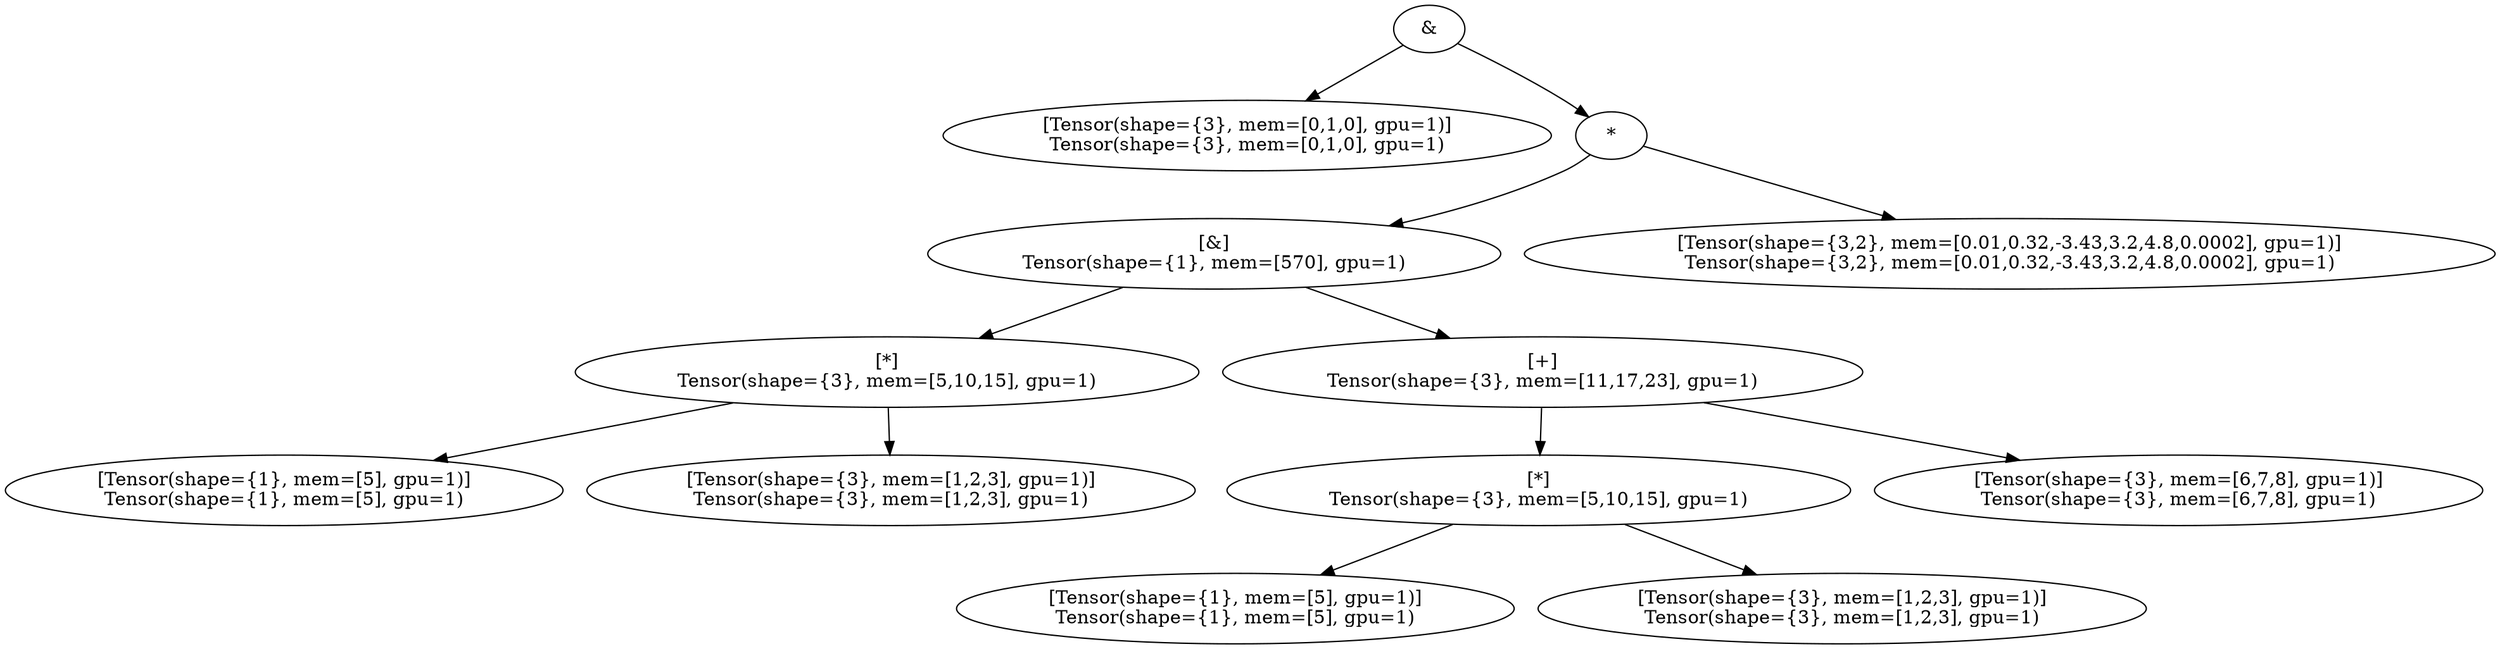 digraph G {
MATMUL_Output_09Ruk[label="&"]
TENSOR_MATMUL_Output_09Ruk_1M5Ji[label="[Tensor(shape={3}, mem=[0,1,0], gpu=1)]\nTensor(shape={3}, mem=[0,1,0], gpu=1)"]
MATMUL_Output_09Ruk -> TENSOR_MATMUL_Output_09Ruk_1M5Ji
MUL_MATMUL_Output_09Ruk_1sdi9[label="*"]
MATMUL_Output_09Ruk -> MUL_MATMUL_Output_09Ruk_1sdi9
MATMUL_MUL_MATMUL_Output_09Ruk_1sdi9_2ZOCg[label="[&]\nTensor(shape={1}, mem=[570], gpu=1)"]
MUL_MATMUL_Output_09Ruk_1sdi9 -> MATMUL_MUL_MATMUL_Output_09Ruk_1sdi9_2ZOCg
MUL_MATMUL_MUL_MATMUL_Output_09Ruk_1sdi9_2ZOCg_3Lh83[label="[*]\nTensor(shape={3}, mem=[5,10,15], gpu=1)"]
MATMUL_MUL_MATMUL_Output_09Ruk_1sdi9_2ZOCg -> MUL_MATMUL_MUL_MATMUL_Output_09Ruk_1sdi9_2ZOCg_3Lh83
TENSOR_MUL_MATMUL_MUL_MATMUL_Output_09Ruk_1sdi9_2ZOCg_3Lh83_4xukO[label="[Tensor(shape={1}, mem=[5], gpu=1)]\nTensor(shape={1}, mem=[5], gpu=1)"]
MUL_MATMUL_MUL_MATMUL_Output_09Ruk_1sdi9_2ZOCg_3Lh83 -> TENSOR_MUL_MATMUL_MUL_MATMUL_Output_09Ruk_1sdi9_2ZOCg_3Lh83_4xukO
TENSOR_MUL_MATMUL_MUL_MATMUL_Output_09Ruk_1sdi9_2ZOCg_3Lh83_4WetS[label="[Tensor(shape={3}, mem=[1,2,3], gpu=1)]\nTensor(shape={3}, mem=[1,2,3], gpu=1)"]
MUL_MATMUL_MUL_MATMUL_Output_09Ruk_1sdi9_2ZOCg_3Lh83 -> TENSOR_MUL_MATMUL_MUL_MATMUL_Output_09Ruk_1sdi9_2ZOCg_3Lh83_4WetS
PLUS_MATMUL_MUL_MATMUL_Output_09Ruk_1sdi9_2ZOCg_3oyg4[label="[+]\nTensor(shape={3}, mem=[11,17,23], gpu=1)"]
MATMUL_MUL_MATMUL_Output_09Ruk_1sdi9_2ZOCg -> PLUS_MATMUL_MUL_MATMUL_Output_09Ruk_1sdi9_2ZOCg_3oyg4
MUL_PLUS_MATMUL_MUL_MATMUL_Output_09Ruk_1sdi9_2ZOCg_3oyg4_4fFqa[label="[*]\nTensor(shape={3}, mem=[5,10,15], gpu=1)"]
PLUS_MATMUL_MUL_MATMUL_Output_09Ruk_1sdi9_2ZOCg_3oyg4 -> MUL_PLUS_MATMUL_MUL_MATMUL_Output_09Ruk_1sdi9_2ZOCg_3oyg4_4fFqa
TENSOR_MUL_PLUS_MATMUL_MUL_MATMUL_Output_09Ruk_1sdi9_2ZOCg_3oyg4_4fFqa_5kY57[label="[Tensor(shape={1}, mem=[5], gpu=1)]\nTensor(shape={1}, mem=[5], gpu=1)"]
MUL_PLUS_MATMUL_MUL_MATMUL_Output_09Ruk_1sdi9_2ZOCg_3oyg4_4fFqa -> TENSOR_MUL_PLUS_MATMUL_MUL_MATMUL_Output_09Ruk_1sdi9_2ZOCg_3oyg4_4fFqa_5kY57
TENSOR_MUL_PLUS_MATMUL_MUL_MATMUL_Output_09Ruk_1sdi9_2ZOCg_3oyg4_4fFqa_5gY9T[label="[Tensor(shape={3}, mem=[1,2,3], gpu=1)]\nTensor(shape={3}, mem=[1,2,3], gpu=1)"]
MUL_PLUS_MATMUL_MUL_MATMUL_Output_09Ruk_1sdi9_2ZOCg_3oyg4_4fFqa -> TENSOR_MUL_PLUS_MATMUL_MUL_MATMUL_Output_09Ruk_1sdi9_2ZOCg_3oyg4_4fFqa_5gY9T
TENSOR_PLUS_MATMUL_MUL_MATMUL_Output_09Ruk_1sdi9_2ZOCg_3oyg4_4QVtt[label="[Tensor(shape={3}, mem=[6,7,8], gpu=1)]\nTensor(shape={3}, mem=[6,7,8], gpu=1)"]
PLUS_MATMUL_MUL_MATMUL_Output_09Ruk_1sdi9_2ZOCg_3oyg4 -> TENSOR_PLUS_MATMUL_MUL_MATMUL_Output_09Ruk_1sdi9_2ZOCg_3oyg4_4QVtt
TENSOR_MUL_MATMUL_Output_09Ruk_1sdi9_2NxKf[label="[Tensor(shape={3,2}, mem=[0.01,0.32,-3.43,3.2,4.8,0.0002], gpu=1)]\nTensor(shape={3,2}, mem=[0.01,0.32,-3.43,3.2,4.8,0.0002], gpu=1)"]
MUL_MATMUL_Output_09Ruk_1sdi9 -> TENSOR_MUL_MATMUL_Output_09Ruk_1sdi9_2NxKf
}
